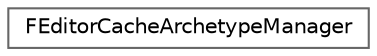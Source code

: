 digraph "Graphical Class Hierarchy"
{
 // INTERACTIVE_SVG=YES
 // LATEX_PDF_SIZE
  bgcolor="transparent";
  edge [fontname=Helvetica,fontsize=10,labelfontname=Helvetica,labelfontsize=10];
  node [fontname=Helvetica,fontsize=10,shape=box,height=0.2,width=0.4];
  rankdir="LR";
  Node0 [id="Node000000",label="FEditorCacheArchetypeManager",height=0.2,width=0.4,color="grey40", fillcolor="white", style="filled",URL="$d9/dc7/classFEditorCacheArchetypeManager.html",tooltip=" "];
}
